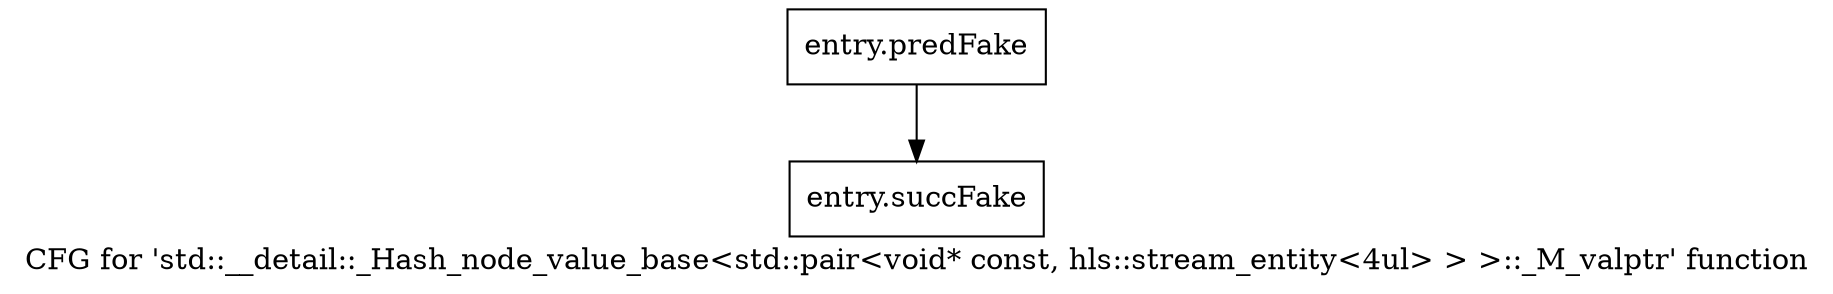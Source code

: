 digraph "CFG for 'std::__detail::_Hash_node_value_base\<std::pair\<void* const, hls::stream_entity\<4ul\> \> \>::_M_valptr' function" {
	label="CFG for 'std::__detail::_Hash_node_value_base\<std::pair\<void* const, hls::stream_entity\<4ul\> \> \>::_M_valptr' function";

	Node0x49c4b70 [shape=record,filename="",linenumber="",label="{entry.predFake}"];
	Node0x49c4b70 -> Node0x4a9d7f0[ callList="" memoryops="" filename="/tools/Xilinx/Vitis_HLS/2022.1/tps/lnx64/gcc-8.3.0/lib/gcc/x86_64-pc-linux-gnu/8.3.0/../../../../include/c++/8.3.0/bits/hashtable_policy.h" execusionnum="877"];
	Node0x4a9d7f0 [shape=record,filename="/tools/Xilinx/Vitis_HLS/2022.1/tps/lnx64/gcc-8.3.0/lib/gcc/x86_64-pc-linux-gnu/8.3.0/../../../../include/c++/8.3.0/bits/hashtable_policy.h",linenumber="242",label="{entry.succFake}"];
}
